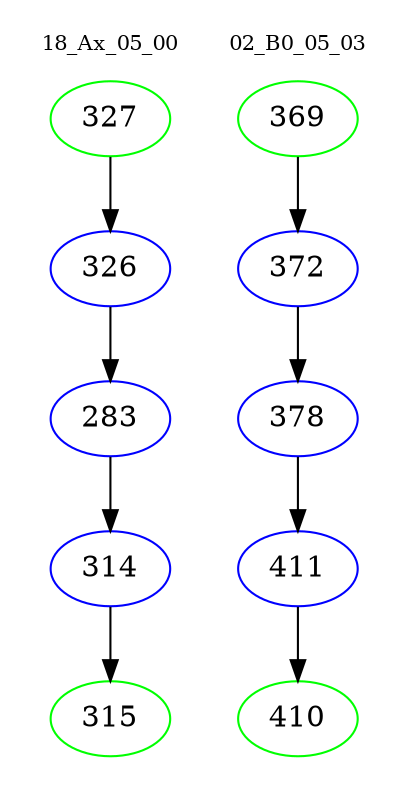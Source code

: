 digraph{
subgraph cluster_0 {
color = white
label = "18_Ax_05_00";
fontsize=10;
T0_327 [label="327", color="green"]
T0_327 -> T0_326 [color="black"]
T0_326 [label="326", color="blue"]
T0_326 -> T0_283 [color="black"]
T0_283 [label="283", color="blue"]
T0_283 -> T0_314 [color="black"]
T0_314 [label="314", color="blue"]
T0_314 -> T0_315 [color="black"]
T0_315 [label="315", color="green"]
}
subgraph cluster_1 {
color = white
label = "02_B0_05_03";
fontsize=10;
T1_369 [label="369", color="green"]
T1_369 -> T1_372 [color="black"]
T1_372 [label="372", color="blue"]
T1_372 -> T1_378 [color="black"]
T1_378 [label="378", color="blue"]
T1_378 -> T1_411 [color="black"]
T1_411 [label="411", color="blue"]
T1_411 -> T1_410 [color="black"]
T1_410 [label="410", color="green"]
}
}
